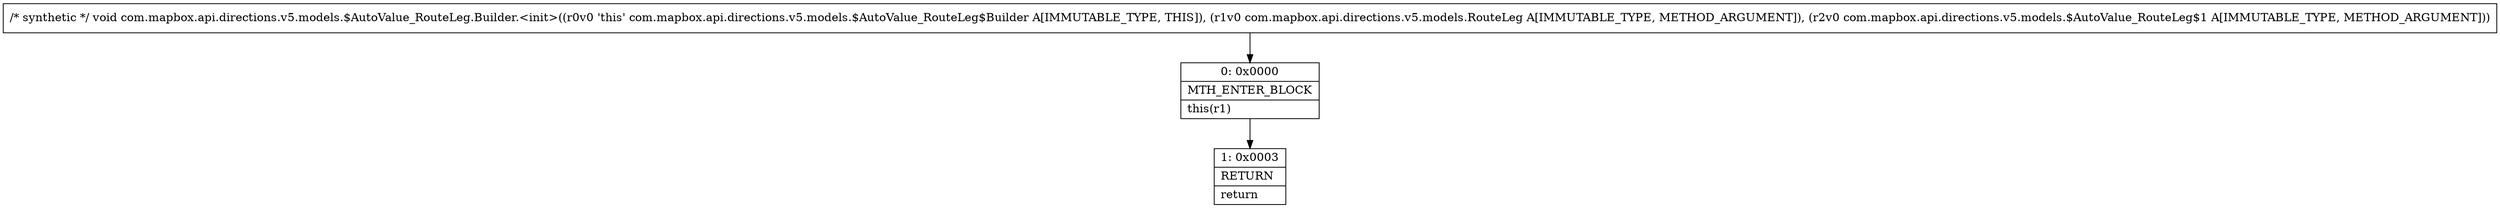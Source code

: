 digraph "CFG forcom.mapbox.api.directions.v5.models.$AutoValue_RouteLeg.Builder.\<init\>(Lcom\/mapbox\/api\/directions\/v5\/models\/RouteLeg;Lcom\/mapbox\/api\/directions\/v5\/models\/$AutoValue_RouteLeg$1;)V" {
Node_0 [shape=record,label="{0\:\ 0x0000|MTH_ENTER_BLOCK\l|this(r1)\l}"];
Node_1 [shape=record,label="{1\:\ 0x0003|RETURN\l|return\l}"];
MethodNode[shape=record,label="{\/* synthetic *\/ void com.mapbox.api.directions.v5.models.$AutoValue_RouteLeg.Builder.\<init\>((r0v0 'this' com.mapbox.api.directions.v5.models.$AutoValue_RouteLeg$Builder A[IMMUTABLE_TYPE, THIS]), (r1v0 com.mapbox.api.directions.v5.models.RouteLeg A[IMMUTABLE_TYPE, METHOD_ARGUMENT]), (r2v0 com.mapbox.api.directions.v5.models.$AutoValue_RouteLeg$1 A[IMMUTABLE_TYPE, METHOD_ARGUMENT])) }"];
MethodNode -> Node_0;
Node_0 -> Node_1;
}

